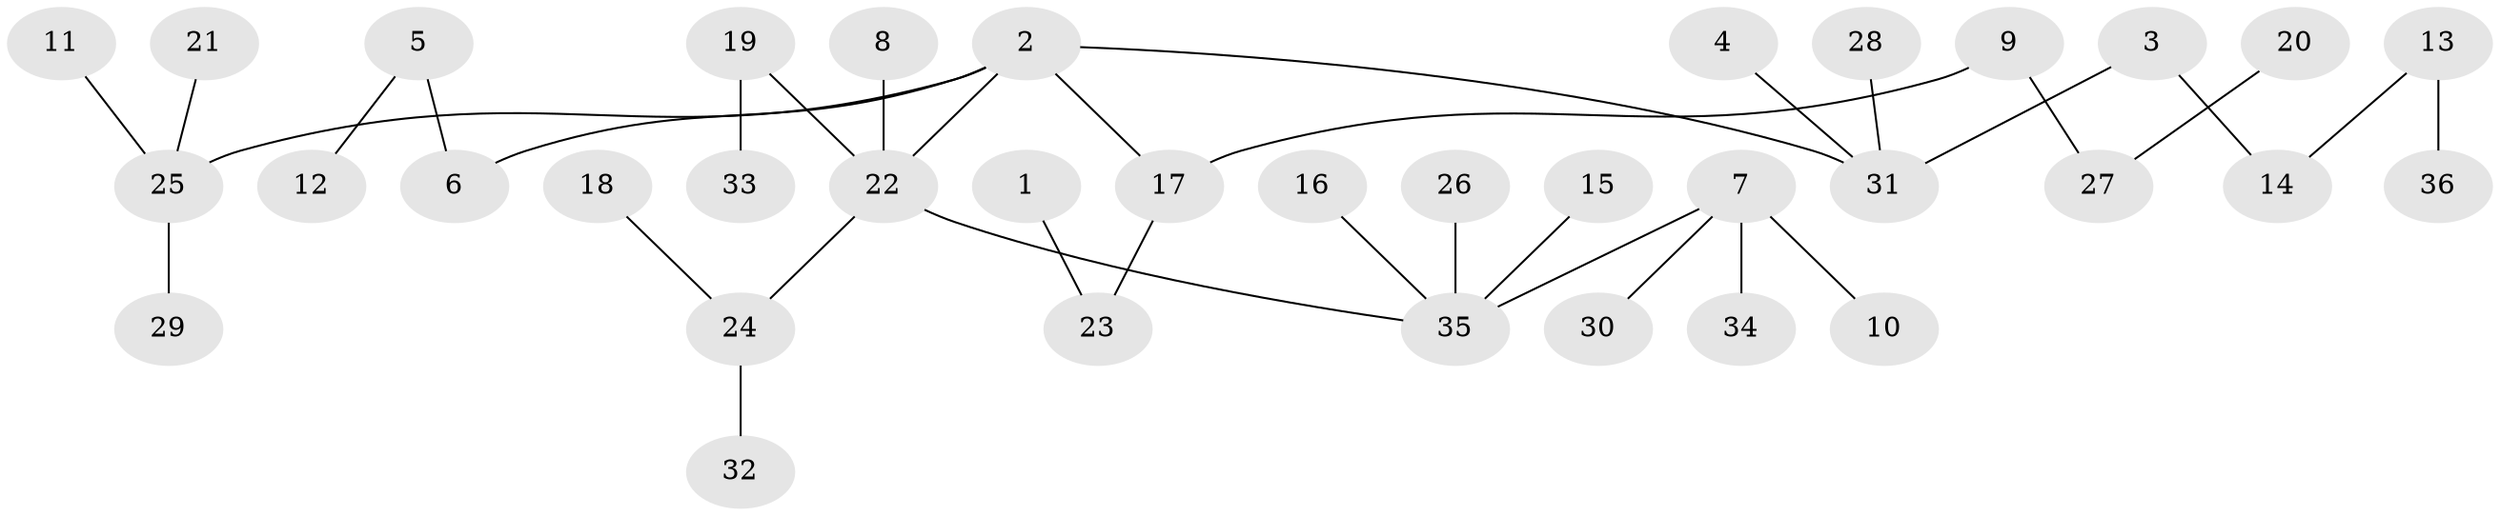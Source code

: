 // original degree distribution, {6: 0.041666666666666664, 3: 0.1111111111111111, 7: 0.013888888888888888, 1: 0.5416666666666666, 4: 0.041666666666666664, 2: 0.2222222222222222, 5: 0.027777777777777776}
// Generated by graph-tools (version 1.1) at 2025/02/03/09/25 03:02:16]
// undirected, 36 vertices, 35 edges
graph export_dot {
graph [start="1"]
  node [color=gray90,style=filled];
  1;
  2;
  3;
  4;
  5;
  6;
  7;
  8;
  9;
  10;
  11;
  12;
  13;
  14;
  15;
  16;
  17;
  18;
  19;
  20;
  21;
  22;
  23;
  24;
  25;
  26;
  27;
  28;
  29;
  30;
  31;
  32;
  33;
  34;
  35;
  36;
  1 -- 23 [weight=1.0];
  2 -- 6 [weight=1.0];
  2 -- 17 [weight=1.0];
  2 -- 22 [weight=1.0];
  2 -- 25 [weight=1.0];
  2 -- 31 [weight=1.0];
  3 -- 14 [weight=1.0];
  3 -- 31 [weight=1.0];
  4 -- 31 [weight=1.0];
  5 -- 6 [weight=1.0];
  5 -- 12 [weight=1.0];
  7 -- 10 [weight=1.0];
  7 -- 30 [weight=1.0];
  7 -- 34 [weight=1.0];
  7 -- 35 [weight=1.0];
  8 -- 22 [weight=1.0];
  9 -- 17 [weight=1.0];
  9 -- 27 [weight=1.0];
  11 -- 25 [weight=1.0];
  13 -- 14 [weight=1.0];
  13 -- 36 [weight=1.0];
  15 -- 35 [weight=1.0];
  16 -- 35 [weight=1.0];
  17 -- 23 [weight=1.0];
  18 -- 24 [weight=1.0];
  19 -- 22 [weight=1.0];
  19 -- 33 [weight=1.0];
  20 -- 27 [weight=1.0];
  21 -- 25 [weight=1.0];
  22 -- 24 [weight=1.0];
  22 -- 35 [weight=1.0];
  24 -- 32 [weight=1.0];
  25 -- 29 [weight=1.0];
  26 -- 35 [weight=1.0];
  28 -- 31 [weight=1.0];
}
